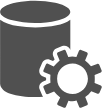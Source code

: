 <mxfile version="14.6.13" type="device"><diagram id="GzjQo8yGXDvIkvjfYeeZ" name="Seite-1"><mxGraphModel dx="1086" dy="2135" grid="1" gridSize="10" guides="1" tooltips="1" connect="1" arrows="1" fold="1" page="1" pageScale="1" pageWidth="827" pageHeight="1169" math="0" shadow="0"><root><mxCell id="0"/><mxCell id="1" parent="0"/><mxCell id="QjYHO_ntQxKWmEFqK_nr-1" value="" style="pointerEvents=1;shadow=0;dashed=0;html=1;strokeColor=none;fillColor=#505050;labelPosition=center;verticalLabelPosition=bottom;verticalAlign=top;outlineConnect=0;align=center;shape=mxgraph.office.services.central_management_service;" vertex="1" parent="1"><mxGeometry x="40" y="-1120" width="51" height="54" as="geometry"/></mxCell></root></mxGraphModel></diagram></mxfile>